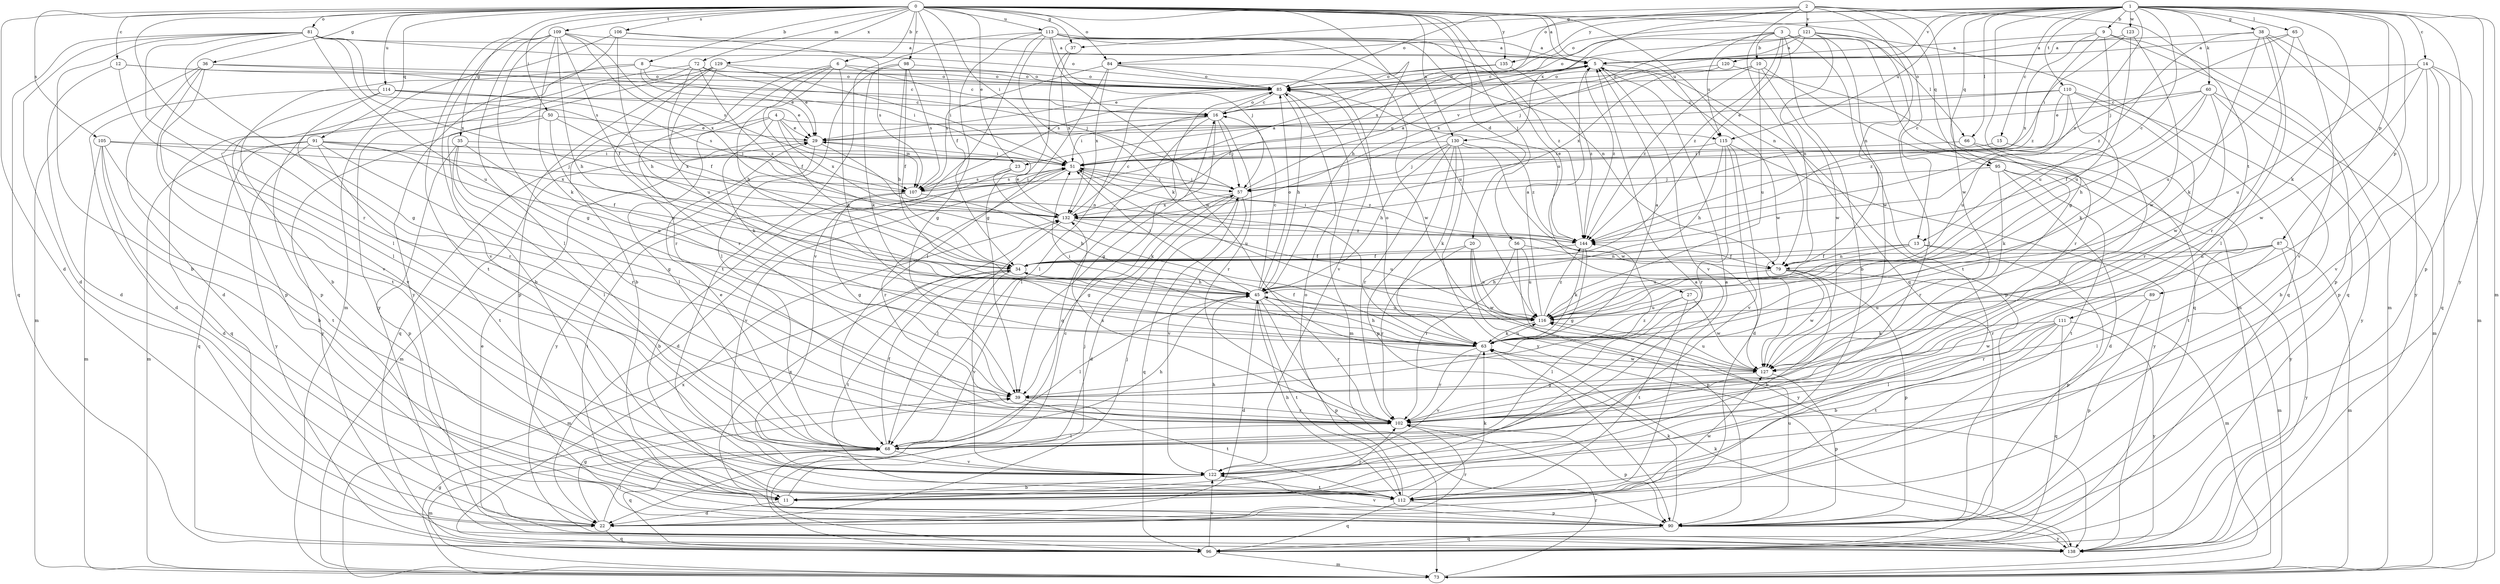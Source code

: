 strict digraph  {
0;
1;
2;
3;
4;
5;
6;
8;
9;
10;
11;
12;
13;
14;
15;
16;
20;
22;
23;
27;
29;
34;
35;
36;
37;
38;
39;
45;
50;
51;
56;
57;
60;
63;
65;
66;
68;
72;
73;
79;
81;
84;
85;
87;
89;
90;
91;
95;
96;
98;
102;
105;
106;
107;
109;
110;
111;
112;
113;
114;
115;
116;
120;
121;
122;
123;
127;
129;
130;
132;
135;
138;
144;
0 -> 5  [label=a];
0 -> 6  [label=b];
0 -> 8  [label=b];
0 -> 12  [label=c];
0 -> 13  [label=c];
0 -> 20  [label=d];
0 -> 22  [label=d];
0 -> 23  [label=e];
0 -> 27  [label=e];
0 -> 34  [label=f];
0 -> 35  [label=g];
0 -> 36  [label=g];
0 -> 37  [label=g];
0 -> 45  [label=h];
0 -> 50  [label=i];
0 -> 51  [label=i];
0 -> 56  [label=j];
0 -> 72  [label=m];
0 -> 79  [label=n];
0 -> 81  [label=o];
0 -> 84  [label=o];
0 -> 91  [label=q];
0 -> 98  [label=r];
0 -> 102  [label=r];
0 -> 105  [label=s];
0 -> 106  [label=s];
0 -> 109  [label=t];
0 -> 113  [label=u];
0 -> 114  [label=u];
0 -> 115  [label=u];
0 -> 129  [label=x];
0 -> 130  [label=x];
0 -> 135  [label=y];
1 -> 9  [label=b];
1 -> 13  [label=c];
1 -> 14  [label=c];
1 -> 15  [label=c];
1 -> 37  [label=g];
1 -> 38  [label=g];
1 -> 39  [label=g];
1 -> 60  [label=k];
1 -> 63  [label=k];
1 -> 65  [label=l];
1 -> 66  [label=l];
1 -> 73  [label=m];
1 -> 84  [label=o];
1 -> 85  [label=o];
1 -> 87  [label=p];
1 -> 89  [label=p];
1 -> 90  [label=p];
1 -> 95  [label=q];
1 -> 110  [label=t];
1 -> 115  [label=u];
1 -> 120  [label=v];
1 -> 123  [label=w];
1 -> 135  [label=y];
1 -> 138  [label=y];
1 -> 144  [label=z];
2 -> 79  [label=n];
2 -> 85  [label=o];
2 -> 95  [label=q];
2 -> 96  [label=q];
2 -> 111  [label=t];
2 -> 121  [label=v];
2 -> 127  [label=w];
2 -> 130  [label=x];
2 -> 132  [label=x];
3 -> 10  [label=b];
3 -> 11  [label=b];
3 -> 16  [label=c];
3 -> 34  [label=f];
3 -> 66  [label=l];
3 -> 73  [label=m];
3 -> 112  [label=t];
3 -> 115  [label=u];
3 -> 132  [label=x];
3 -> 144  [label=z];
4 -> 29  [label=e];
4 -> 63  [label=k];
4 -> 68  [label=l];
4 -> 96  [label=q];
4 -> 107  [label=s];
4 -> 115  [label=u];
4 -> 132  [label=x];
5 -> 85  [label=o];
5 -> 90  [label=p];
5 -> 107  [label=s];
5 -> 122  [label=v];
5 -> 127  [label=w];
5 -> 144  [label=z];
6 -> 11  [label=b];
6 -> 16  [label=c];
6 -> 34  [label=f];
6 -> 45  [label=h];
6 -> 63  [label=k];
6 -> 85  [label=o];
6 -> 102  [label=r];
8 -> 11  [label=b];
8 -> 29  [label=e];
8 -> 51  [label=i];
8 -> 85  [label=o];
8 -> 90  [label=p];
9 -> 5  [label=a];
9 -> 73  [label=m];
9 -> 96  [label=q];
9 -> 116  [label=u];
9 -> 132  [label=x];
9 -> 144  [label=z];
10 -> 85  [label=o];
10 -> 96  [label=q];
10 -> 116  [label=u];
10 -> 127  [label=w];
10 -> 132  [label=x];
10 -> 144  [label=z];
11 -> 5  [label=a];
11 -> 22  [label=d];
11 -> 57  [label=j];
11 -> 102  [label=r];
12 -> 16  [label=c];
12 -> 22  [label=d];
12 -> 68  [label=l];
12 -> 85  [label=o];
13 -> 34  [label=f];
13 -> 73  [label=m];
13 -> 79  [label=n];
13 -> 90  [label=p];
13 -> 116  [label=u];
14 -> 73  [label=m];
14 -> 85  [label=o];
14 -> 90  [label=p];
14 -> 96  [label=q];
14 -> 116  [label=u];
14 -> 122  [label=v];
14 -> 127  [label=w];
15 -> 51  [label=i];
15 -> 102  [label=r];
16 -> 29  [label=e];
16 -> 39  [label=g];
16 -> 51  [label=i];
16 -> 57  [label=j];
16 -> 68  [label=l];
16 -> 85  [label=o];
16 -> 102  [label=r];
20 -> 34  [label=f];
20 -> 102  [label=r];
20 -> 116  [label=u];
20 -> 127  [label=w];
20 -> 138  [label=y];
22 -> 39  [label=g];
22 -> 57  [label=j];
22 -> 68  [label=l];
22 -> 96  [label=q];
22 -> 102  [label=r];
23 -> 22  [label=d];
23 -> 63  [label=k];
23 -> 107  [label=s];
27 -> 68  [label=l];
27 -> 112  [label=t];
27 -> 116  [label=u];
27 -> 127  [label=w];
29 -> 51  [label=i];
29 -> 73  [label=m];
29 -> 79  [label=n];
29 -> 138  [label=y];
34 -> 45  [label=h];
34 -> 73  [label=m];
34 -> 112  [label=t];
34 -> 122  [label=v];
35 -> 34  [label=f];
35 -> 51  [label=i];
35 -> 68  [label=l];
35 -> 90  [label=p];
35 -> 102  [label=r];
36 -> 22  [label=d];
36 -> 57  [label=j];
36 -> 73  [label=m];
36 -> 85  [label=o];
36 -> 112  [label=t];
36 -> 122  [label=v];
37 -> 39  [label=g];
37 -> 132  [label=x];
38 -> 5  [label=a];
38 -> 63  [label=k];
38 -> 68  [label=l];
38 -> 90  [label=p];
38 -> 102  [label=r];
38 -> 138  [label=y];
38 -> 144  [label=z];
39 -> 102  [label=r];
39 -> 112  [label=t];
39 -> 144  [label=z];
45 -> 16  [label=c];
45 -> 22  [label=d];
45 -> 51  [label=i];
45 -> 68  [label=l];
45 -> 85  [label=o];
45 -> 90  [label=p];
45 -> 102  [label=r];
45 -> 112  [label=t];
45 -> 116  [label=u];
50 -> 29  [label=e];
50 -> 96  [label=q];
50 -> 116  [label=u];
50 -> 132  [label=x];
50 -> 138  [label=y];
51 -> 57  [label=j];
51 -> 102  [label=r];
51 -> 107  [label=s];
51 -> 116  [label=u];
51 -> 122  [label=v];
51 -> 144  [label=z];
56 -> 79  [label=n];
56 -> 90  [label=p];
56 -> 102  [label=r];
56 -> 116  [label=u];
57 -> 5  [label=a];
57 -> 22  [label=d];
57 -> 39  [label=g];
57 -> 51  [label=i];
57 -> 96  [label=q];
57 -> 122  [label=v];
57 -> 132  [label=x];
60 -> 16  [label=c];
60 -> 29  [label=e];
60 -> 34  [label=f];
60 -> 45  [label=h];
60 -> 73  [label=m];
60 -> 127  [label=w];
60 -> 138  [label=y];
63 -> 5  [label=a];
63 -> 45  [label=h];
63 -> 51  [label=i];
63 -> 85  [label=o];
63 -> 102  [label=r];
63 -> 116  [label=u];
63 -> 122  [label=v];
63 -> 127  [label=w];
65 -> 5  [label=a];
65 -> 57  [label=j];
65 -> 116  [label=u];
65 -> 122  [label=v];
66 -> 51  [label=i];
66 -> 63  [label=k];
66 -> 112  [label=t];
68 -> 29  [label=e];
68 -> 34  [label=f];
68 -> 45  [label=h];
68 -> 73  [label=m];
68 -> 96  [label=q];
68 -> 122  [label=v];
72 -> 29  [label=e];
72 -> 34  [label=f];
72 -> 85  [label=o];
72 -> 90  [label=p];
72 -> 138  [label=y];
72 -> 144  [label=z];
73 -> 39  [label=g];
73 -> 102  [label=r];
79 -> 11  [label=b];
79 -> 45  [label=h];
79 -> 73  [label=m];
79 -> 90  [label=p];
79 -> 127  [label=w];
81 -> 5  [label=a];
81 -> 11  [label=b];
81 -> 22  [label=d];
81 -> 39  [label=g];
81 -> 68  [label=l];
81 -> 85  [label=o];
81 -> 96  [label=q];
81 -> 107  [label=s];
81 -> 116  [label=u];
81 -> 132  [label=x];
84 -> 68  [label=l];
84 -> 85  [label=o];
84 -> 107  [label=s];
84 -> 122  [label=v];
84 -> 127  [label=w];
84 -> 132  [label=x];
85 -> 16  [label=c];
85 -> 45  [label=h];
85 -> 68  [label=l];
85 -> 73  [label=m];
85 -> 96  [label=q];
87 -> 34  [label=f];
87 -> 68  [label=l];
87 -> 73  [label=m];
87 -> 79  [label=n];
87 -> 102  [label=r];
87 -> 138  [label=y];
89 -> 90  [label=p];
89 -> 102  [label=r];
89 -> 116  [label=u];
90 -> 51  [label=i];
90 -> 63  [label=k];
90 -> 96  [label=q];
90 -> 116  [label=u];
90 -> 122  [label=v];
90 -> 132  [label=x];
90 -> 138  [label=y];
91 -> 39  [label=g];
91 -> 51  [label=i];
91 -> 73  [label=m];
91 -> 96  [label=q];
91 -> 112  [label=t];
91 -> 116  [label=u];
91 -> 132  [label=x];
91 -> 138  [label=y];
95 -> 22  [label=d];
95 -> 57  [label=j];
95 -> 102  [label=r];
95 -> 112  [label=t];
95 -> 138  [label=y];
96 -> 16  [label=c];
96 -> 73  [label=m];
96 -> 122  [label=v];
96 -> 132  [label=x];
98 -> 34  [label=f];
98 -> 45  [label=h];
98 -> 63  [label=k];
98 -> 68  [label=l];
98 -> 85  [label=o];
98 -> 107  [label=s];
102 -> 68  [label=l];
102 -> 90  [label=p];
102 -> 132  [label=x];
105 -> 11  [label=b];
105 -> 22  [label=d];
105 -> 51  [label=i];
105 -> 57  [label=j];
105 -> 73  [label=m];
105 -> 112  [label=t];
106 -> 5  [label=a];
106 -> 45  [label=h];
106 -> 73  [label=m];
106 -> 107  [label=s];
106 -> 138  [label=y];
107 -> 5  [label=a];
107 -> 11  [label=b];
107 -> 39  [label=g];
107 -> 45  [label=h];
107 -> 51  [label=i];
109 -> 5  [label=a];
109 -> 34  [label=f];
109 -> 39  [label=g];
109 -> 45  [label=h];
109 -> 63  [label=k];
109 -> 68  [label=l];
109 -> 107  [label=s];
109 -> 112  [label=t];
109 -> 122  [label=v];
109 -> 132  [label=x];
110 -> 11  [label=b];
110 -> 16  [label=c];
110 -> 29  [label=e];
110 -> 63  [label=k];
110 -> 102  [label=r];
110 -> 116  [label=u];
110 -> 144  [label=z];
111 -> 11  [label=b];
111 -> 63  [label=k];
111 -> 68  [label=l];
111 -> 96  [label=q];
111 -> 112  [label=t];
111 -> 127  [label=w];
111 -> 138  [label=y];
112 -> 5  [label=a];
112 -> 45  [label=h];
112 -> 63  [label=k];
112 -> 85  [label=o];
112 -> 90  [label=p];
112 -> 96  [label=q];
112 -> 127  [label=w];
113 -> 5  [label=a];
113 -> 39  [label=g];
113 -> 57  [label=j];
113 -> 63  [label=k];
113 -> 79  [label=n];
113 -> 112  [label=t];
113 -> 116  [label=u];
113 -> 122  [label=v];
113 -> 127  [label=w];
113 -> 144  [label=z];
114 -> 16  [label=c];
114 -> 22  [label=d];
114 -> 29  [label=e];
114 -> 102  [label=r];
114 -> 107  [label=s];
114 -> 122  [label=v];
115 -> 22  [label=d];
115 -> 45  [label=h];
115 -> 51  [label=i];
115 -> 102  [label=r];
115 -> 122  [label=v];
115 -> 138  [label=y];
116 -> 5  [label=a];
116 -> 34  [label=f];
116 -> 63  [label=k];
116 -> 144  [label=z];
120 -> 85  [label=o];
120 -> 102  [label=r];
120 -> 23  [label=v];
121 -> 5  [label=a];
121 -> 51  [label=i];
121 -> 57  [label=j];
121 -> 68  [label=l];
121 -> 79  [label=n];
121 -> 85  [label=o];
121 -> 96  [label=q];
121 -> 127  [label=w];
122 -> 11  [label=b];
122 -> 45  [label=h];
122 -> 112  [label=t];
123 -> 5  [label=a];
123 -> 51  [label=i];
123 -> 116  [label=u];
123 -> 127  [label=w];
127 -> 39  [label=g];
127 -> 90  [label=p];
127 -> 116  [label=u];
129 -> 11  [label=b];
129 -> 51  [label=i];
129 -> 85  [label=o];
129 -> 90  [label=p];
129 -> 102  [label=r];
129 -> 116  [label=u];
130 -> 45  [label=h];
130 -> 51  [label=i];
130 -> 57  [label=j];
130 -> 63  [label=k];
130 -> 90  [label=p];
130 -> 102  [label=r];
130 -> 127  [label=w];
130 -> 138  [label=y];
130 -> 144  [label=z];
132 -> 16  [label=c];
132 -> 29  [label=e];
132 -> 68  [label=l];
132 -> 116  [label=u];
132 -> 144  [label=z];
135 -> 29  [label=e];
135 -> 85  [label=o];
135 -> 144  [label=z];
138 -> 29  [label=e];
138 -> 63  [label=k];
144 -> 34  [label=f];
144 -> 39  [label=g];
144 -> 51  [label=i];
144 -> 63  [label=k];
144 -> 85  [label=o];
}
